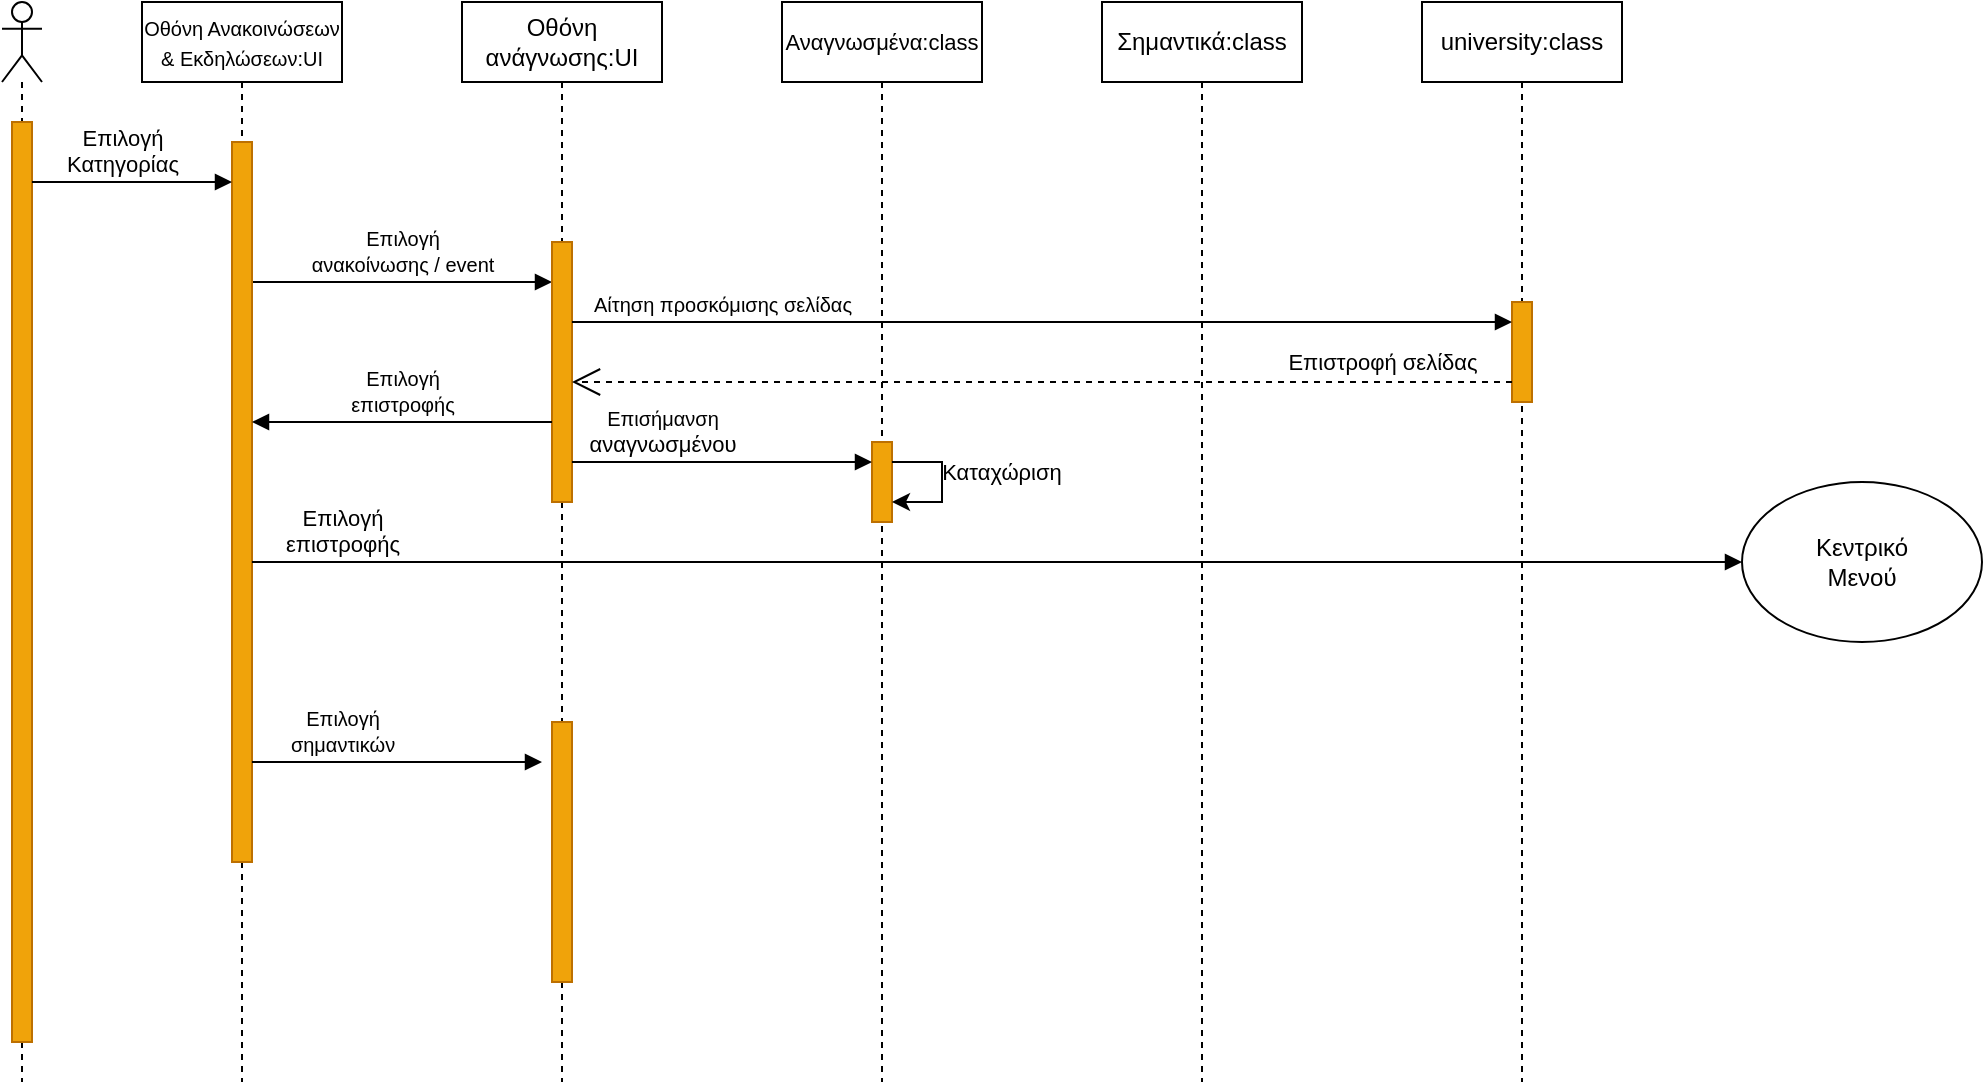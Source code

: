 <mxfile version="21.2.9" type="github">
  <diagram name="Page-1" id="13e1069c-82ec-6db2-03f1-153e76fe0fe0">
    <mxGraphModel dx="925" dy="493" grid="1" gridSize="10" guides="1" tooltips="1" connect="1" arrows="1" fold="1" page="1" pageScale="1" pageWidth="1169" pageHeight="827" background="none" math="0" shadow="0">
      <root>
        <mxCell id="0" />
        <mxCell id="1" parent="0" />
        <mxCell id="kRKsZhM11925azcYvkU_-14" value="&lt;font style=&quot;font-size: 10px;&quot;&gt;Επιλογή &lt;br&gt;ανακοίνωσης / event&lt;/font&gt;" style="html=1;verticalAlign=bottom;endArrow=block;edgeStyle=elbowEdgeStyle;elbow=vertical;curved=0;rounded=0;" edge="1" parent="1" source="kRKsZhM11925azcYvkU_-10" target="kRKsZhM11925azcYvkU_-13">
          <mxGeometry width="80" relative="1" as="geometry">
            <mxPoint x="110" y="220" as="sourcePoint" />
            <mxPoint x="210" y="220" as="targetPoint" />
            <Array as="points">
              <mxPoint x="220" y="220" />
              <mxPoint x="115" y="200" />
            </Array>
            <mxPoint as="offset" />
          </mxGeometry>
        </mxCell>
        <mxCell id="kRKsZhM11925azcYvkU_-2" value="" style="shape=umlLifeline;perimeter=lifelinePerimeter;whiteSpace=wrap;html=1;container=1;dropTarget=0;collapsible=0;recursiveResize=0;outlineConnect=0;portConstraint=eastwest;newEdgeStyle={&quot;edgeStyle&quot;:&quot;elbowEdgeStyle&quot;,&quot;elbow&quot;:&quot;vertical&quot;,&quot;curved&quot;:0,&quot;rounded&quot;:0};participant=umlActor;" vertex="1" parent="1">
          <mxGeometry x="90" y="80" width="20" height="540" as="geometry" />
        </mxCell>
        <mxCell id="kRKsZhM11925azcYvkU_-3" value="" style="html=1;points=[];perimeter=orthogonalPerimeter;outlineConnect=0;targetShapes=umlLifeline;portConstraint=eastwest;newEdgeStyle={&quot;edgeStyle&quot;:&quot;elbowEdgeStyle&quot;,&quot;elbow&quot;:&quot;vertical&quot;,&quot;curved&quot;:0,&quot;rounded&quot;:0};fillColor=#f0a30a;fontColor=#000000;strokeColor=#BD7000;" vertex="1" parent="kRKsZhM11925azcYvkU_-2">
          <mxGeometry x="5" y="60" width="10" height="460" as="geometry" />
        </mxCell>
        <mxCell id="kRKsZhM11925azcYvkU_-4" value="&lt;font style=&quot;font-size: 10px;&quot;&gt;Οθόνη Ανακοινώσεων &amp;amp; Εκδηλώσεων:UI&lt;/font&gt;" style="shape=umlLifeline;perimeter=lifelinePerimeter;whiteSpace=wrap;html=1;container=1;dropTarget=0;collapsible=0;recursiveResize=0;outlineConnect=0;portConstraint=eastwest;newEdgeStyle={&quot;edgeStyle&quot;:&quot;elbowEdgeStyle&quot;,&quot;elbow&quot;:&quot;vertical&quot;,&quot;curved&quot;:0,&quot;rounded&quot;:0};" vertex="1" parent="1">
          <mxGeometry x="160" y="80" width="100" height="540" as="geometry" />
        </mxCell>
        <mxCell id="kRKsZhM11925azcYvkU_-10" value="" style="html=1;points=[];perimeter=orthogonalPerimeter;outlineConnect=0;targetShapes=umlLifeline;portConstraint=eastwest;newEdgeStyle={&quot;edgeStyle&quot;:&quot;elbowEdgeStyle&quot;,&quot;elbow&quot;:&quot;vertical&quot;,&quot;curved&quot;:0,&quot;rounded&quot;:0};fillColor=#f0a30a;fontColor=#000000;strokeColor=#BD7000;" vertex="1" parent="kRKsZhM11925azcYvkU_-4">
          <mxGeometry x="45" y="70" width="10" height="360" as="geometry" />
        </mxCell>
        <mxCell id="kRKsZhM11925azcYvkU_-5" value="Οθόνη ανάγνωσης:UI" style="shape=umlLifeline;perimeter=lifelinePerimeter;whiteSpace=wrap;html=1;container=1;dropTarget=0;collapsible=0;recursiveResize=0;outlineConnect=0;portConstraint=eastwest;newEdgeStyle={&quot;edgeStyle&quot;:&quot;elbowEdgeStyle&quot;,&quot;elbow&quot;:&quot;vertical&quot;,&quot;curved&quot;:0,&quot;rounded&quot;:0};" vertex="1" parent="1">
          <mxGeometry x="320" y="80" width="100" height="540" as="geometry" />
        </mxCell>
        <mxCell id="kRKsZhM11925azcYvkU_-13" value="" style="html=1;points=[];perimeter=orthogonalPerimeter;outlineConnect=0;targetShapes=umlLifeline;portConstraint=eastwest;newEdgeStyle={&quot;edgeStyle&quot;:&quot;elbowEdgeStyle&quot;,&quot;elbow&quot;:&quot;vertical&quot;,&quot;curved&quot;:0,&quot;rounded&quot;:0};fillColor=#f0a30a;fontColor=#000000;strokeColor=#BD7000;" vertex="1" parent="kRKsZhM11925azcYvkU_-5">
          <mxGeometry x="45" y="120" width="10" height="130" as="geometry" />
        </mxCell>
        <mxCell id="kRKsZhM11925azcYvkU_-28" value="" style="html=1;points=[];perimeter=orthogonalPerimeter;outlineConnect=0;targetShapes=umlLifeline;portConstraint=eastwest;newEdgeStyle={&quot;edgeStyle&quot;:&quot;elbowEdgeStyle&quot;,&quot;elbow&quot;:&quot;vertical&quot;,&quot;curved&quot;:0,&quot;rounded&quot;:0};fillColor=#f0a30a;fontColor=#000000;strokeColor=#BD7000;" vertex="1" parent="kRKsZhM11925azcYvkU_-5">
          <mxGeometry x="45" y="360" width="10" height="130" as="geometry" />
        </mxCell>
        <mxCell id="kRKsZhM11925azcYvkU_-6" value="&lt;font style=&quot;font-size: 11px;&quot;&gt;Αναγνωσμένα:class&lt;/font&gt;" style="shape=umlLifeline;perimeter=lifelinePerimeter;whiteSpace=wrap;html=1;container=1;dropTarget=0;collapsible=0;recursiveResize=0;outlineConnect=0;portConstraint=eastwest;newEdgeStyle={&quot;edgeStyle&quot;:&quot;elbowEdgeStyle&quot;,&quot;elbow&quot;:&quot;vertical&quot;,&quot;curved&quot;:0,&quot;rounded&quot;:0};" vertex="1" parent="1">
          <mxGeometry x="480" y="80" width="100" height="540" as="geometry" />
        </mxCell>
        <mxCell id="kRKsZhM11925azcYvkU_-22" value="" style="html=1;points=[];perimeter=orthogonalPerimeter;outlineConnect=0;targetShapes=umlLifeline;portConstraint=eastwest;newEdgeStyle={&quot;edgeStyle&quot;:&quot;elbowEdgeStyle&quot;,&quot;elbow&quot;:&quot;vertical&quot;,&quot;curved&quot;:0,&quot;rounded&quot;:0};fillColor=#f0a30a;fontColor=#000000;strokeColor=#BD7000;" vertex="1" parent="kRKsZhM11925azcYvkU_-6">
          <mxGeometry x="45" y="220" width="10" height="40" as="geometry" />
        </mxCell>
        <mxCell id="kRKsZhM11925azcYvkU_-24" value="" style="endArrow=classic;html=1;rounded=0;" edge="1" parent="kRKsZhM11925azcYvkU_-6" source="kRKsZhM11925azcYvkU_-22" target="kRKsZhM11925azcYvkU_-22">
          <mxGeometry width="50" height="50" relative="1" as="geometry">
            <mxPoint x="60" y="220" as="sourcePoint" />
            <mxPoint x="104" y="180" as="targetPoint" />
            <Array as="points">
              <mxPoint x="80" y="240" />
            </Array>
          </mxGeometry>
        </mxCell>
        <mxCell id="kRKsZhM11925azcYvkU_-7" value="Σημαντικά:class" style="shape=umlLifeline;perimeter=lifelinePerimeter;whiteSpace=wrap;html=1;container=1;dropTarget=0;collapsible=0;recursiveResize=0;outlineConnect=0;portConstraint=eastwest;newEdgeStyle={&quot;edgeStyle&quot;:&quot;elbowEdgeStyle&quot;,&quot;elbow&quot;:&quot;vertical&quot;,&quot;curved&quot;:0,&quot;rounded&quot;:0};" vertex="1" parent="1">
          <mxGeometry x="640" y="80" width="100" height="540" as="geometry" />
        </mxCell>
        <mxCell id="kRKsZhM11925azcYvkU_-8" value="university:class" style="shape=umlLifeline;perimeter=lifelinePerimeter;whiteSpace=wrap;html=1;container=1;dropTarget=0;collapsible=0;recursiveResize=0;outlineConnect=0;portConstraint=eastwest;newEdgeStyle={&quot;edgeStyle&quot;:&quot;elbowEdgeStyle&quot;,&quot;elbow&quot;:&quot;vertical&quot;,&quot;curved&quot;:0,&quot;rounded&quot;:0};" vertex="1" parent="1">
          <mxGeometry x="800" y="80" width="100" height="540" as="geometry" />
        </mxCell>
        <mxCell id="kRKsZhM11925azcYvkU_-15" value="" style="html=1;points=[];perimeter=orthogonalPerimeter;outlineConnect=0;targetShapes=umlLifeline;portConstraint=eastwest;newEdgeStyle={&quot;edgeStyle&quot;:&quot;elbowEdgeStyle&quot;,&quot;elbow&quot;:&quot;vertical&quot;,&quot;curved&quot;:0,&quot;rounded&quot;:0};fillColor=#f0a30a;fontColor=#000000;strokeColor=#BD7000;" vertex="1" parent="kRKsZhM11925azcYvkU_-8">
          <mxGeometry x="45" y="150" width="10" height="50" as="geometry" />
        </mxCell>
        <mxCell id="kRKsZhM11925azcYvkU_-11" value="Επιλογή &lt;br&gt;Κατηγορίας" style="html=1;verticalAlign=bottom;endArrow=block;edgeStyle=elbowEdgeStyle;elbow=vertical;curved=0;rounded=0;" edge="1" parent="1" source="kRKsZhM11925azcYvkU_-3" target="kRKsZhM11925azcYvkU_-10">
          <mxGeometry x="-0.1" width="80" relative="1" as="geometry">
            <mxPoint x="110" y="170" as="sourcePoint" />
            <mxPoint x="200" y="170" as="targetPoint" />
            <Array as="points">
              <mxPoint x="190" y="170" />
              <mxPoint x="110" y="150" />
            </Array>
            <mxPoint as="offset" />
          </mxGeometry>
        </mxCell>
        <mxCell id="kRKsZhM11925azcYvkU_-16" value="&lt;span style=&quot;font-size: 10px;&quot;&gt;Αίτηση προσκόμισης σελίδας&lt;/span&gt;" style="html=1;verticalAlign=bottom;endArrow=block;edgeStyle=elbowEdgeStyle;elbow=vertical;curved=0;rounded=0;" edge="1" parent="1" source="kRKsZhM11925azcYvkU_-13" target="kRKsZhM11925azcYvkU_-15">
          <mxGeometry x="-0.681" width="80" relative="1" as="geometry">
            <mxPoint x="380" y="240" as="sourcePoint" />
            <mxPoint x="640" y="240" as="targetPoint" />
            <Array as="points">
              <mxPoint x="470" y="240" />
              <mxPoint x="390" y="220" />
            </Array>
            <mxPoint as="offset" />
          </mxGeometry>
        </mxCell>
        <mxCell id="kRKsZhM11925azcYvkU_-17" value="Επιστροφή σελίδας" style="endArrow=open;endSize=12;dashed=1;html=1;rounded=0;" edge="1" parent="1" source="kRKsZhM11925azcYvkU_-15" target="kRKsZhM11925azcYvkU_-13">
          <mxGeometry x="-0.723" y="-10" width="160" relative="1" as="geometry">
            <mxPoint x="440" y="280" as="sourcePoint" />
            <mxPoint x="600" y="280" as="targetPoint" />
            <Array as="points">
              <mxPoint x="630" y="270" />
            </Array>
            <mxPoint as="offset" />
          </mxGeometry>
        </mxCell>
        <mxCell id="kRKsZhM11925azcYvkU_-19" value="Επιλογή &lt;br&gt;επιστροφής" style="html=1;verticalAlign=bottom;endArrow=block;edgeStyle=elbowEdgeStyle;elbow=vertical;curved=0;rounded=0;entryX=0;entryY=0.5;entryDx=0;entryDy=0;" edge="1" parent="1" source="kRKsZhM11925azcYvkU_-10" target="kRKsZhM11925azcYvkU_-20">
          <mxGeometry x="-0.879" width="80" relative="1" as="geometry">
            <mxPoint x="110" y="349.87" as="sourcePoint" />
            <mxPoint x="910" y="380" as="targetPoint" />
            <Array as="points">
              <mxPoint x="260" y="360" />
              <mxPoint x="195" y="349.87" />
              <mxPoint x="115" y="329.87" />
            </Array>
            <mxPoint as="offset" />
          </mxGeometry>
        </mxCell>
        <mxCell id="kRKsZhM11925azcYvkU_-20" value="Κεντρικό&lt;br&gt;Μενού" style="ellipse;whiteSpace=wrap;html=1;" vertex="1" parent="1">
          <mxGeometry x="960" y="320" width="120" height="80" as="geometry" />
        </mxCell>
        <mxCell id="kRKsZhM11925azcYvkU_-21" value="&lt;font style=&quot;font-size: 10px;&quot;&gt;Επιλογή &lt;br&gt;επιστροφής&lt;br&gt;&lt;/font&gt;" style="html=1;verticalAlign=bottom;endArrow=block;edgeStyle=elbowEdgeStyle;elbow=vertical;curved=0;rounded=0;" edge="1" parent="1" source="kRKsZhM11925azcYvkU_-13" target="kRKsZhM11925azcYvkU_-10">
          <mxGeometry width="80" relative="1" as="geometry">
            <mxPoint x="360" y="290" as="sourcePoint" />
            <mxPoint x="220" y="290" as="targetPoint" />
            <Array as="points">
              <mxPoint x="290" y="290" />
              <mxPoint x="225" y="290" />
            </Array>
            <mxPoint as="offset" />
          </mxGeometry>
        </mxCell>
        <mxCell id="kRKsZhM11925azcYvkU_-23" value="&lt;span style=&quot;font-size: 10px;&quot;&gt;Επισήμανση&lt;br&gt;&lt;/span&gt;αναγνωσμένου" style="html=1;verticalAlign=bottom;endArrow=block;edgeStyle=elbowEdgeStyle;elbow=vertical;curved=0;rounded=0;" edge="1" parent="1" source="kRKsZhM11925azcYvkU_-13" target="kRKsZhM11925azcYvkU_-22">
          <mxGeometry x="-0.4" width="80" relative="1" as="geometry">
            <mxPoint x="380" y="310" as="sourcePoint" />
            <mxPoint x="520" y="310" as="targetPoint" />
            <Array as="points">
              <mxPoint x="385" y="310" />
              <mxPoint x="280" y="290" />
            </Array>
            <mxPoint as="offset" />
          </mxGeometry>
        </mxCell>
        <mxCell id="kRKsZhM11925azcYvkU_-26" value="&lt;font style=&quot;font-size: 11px;&quot;&gt;Καταχώριση&lt;/font&gt;" style="text;html=1;strokeColor=none;fillColor=none;align=center;verticalAlign=middle;whiteSpace=wrap;rounded=0;" vertex="1" parent="1">
          <mxGeometry x="560" y="300" width="60" height="30" as="geometry" />
        </mxCell>
        <mxCell id="kRKsZhM11925azcYvkU_-27" value="&lt;font style=&quot;font-size: 10px;&quot;&gt;Επιλογή &lt;br&gt;σημαντικών&lt;/font&gt;" style="html=1;verticalAlign=bottom;endArrow=block;edgeStyle=elbowEdgeStyle;elbow=vertical;curved=0;rounded=0;" edge="1" parent="1">
          <mxGeometry x="-0.333" width="80" relative="1" as="geometry">
            <mxPoint x="220" y="460" as="sourcePoint" />
            <mxPoint x="360" y="460" as="targetPoint" />
            <Array as="points">
              <mxPoint x="215" y="460" />
              <mxPoint x="110" y="440" />
            </Array>
            <mxPoint as="offset" />
          </mxGeometry>
        </mxCell>
      </root>
    </mxGraphModel>
  </diagram>
</mxfile>
